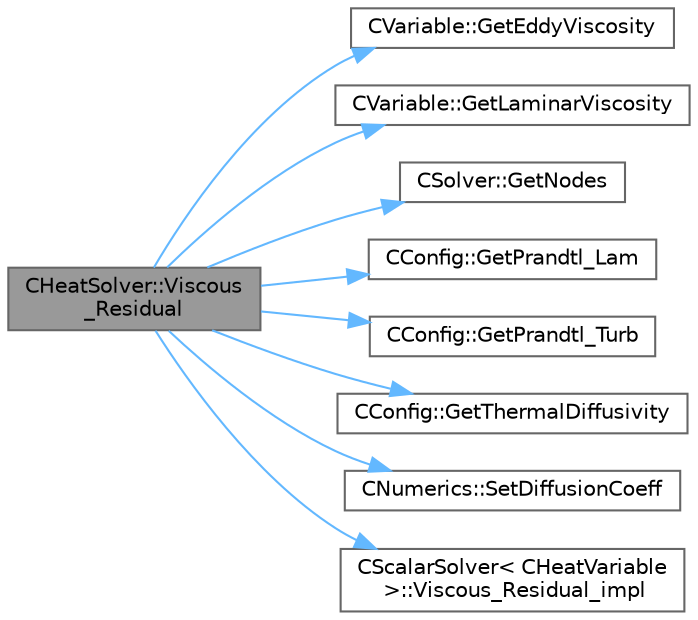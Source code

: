 digraph "CHeatSolver::Viscous_Residual"
{
 // LATEX_PDF_SIZE
  bgcolor="transparent";
  edge [fontname=Helvetica,fontsize=10,labelfontname=Helvetica,labelfontsize=10];
  node [fontname=Helvetica,fontsize=10,shape=box,height=0.2,width=0.4];
  rankdir="LR";
  Node1 [id="Node000001",label="CHeatSolver::Viscous\l_Residual",height=0.2,width=0.4,color="gray40", fillcolor="grey60", style="filled", fontcolor="black",tooltip="Compute the viscous flux for the scalar equation at a particular edge."];
  Node1 -> Node2 [id="edge1_Node000001_Node000002",color="steelblue1",style="solid",tooltip=" "];
  Node2 [id="Node000002",label="CVariable::GetEddyViscosity",height=0.2,width=0.4,color="grey40", fillcolor="white", style="filled",URL="$classCVariable.html#adae2e4228e113624b7ab1f9ab1a493c6",tooltip="A virtual member."];
  Node1 -> Node3 [id="edge2_Node000001_Node000003",color="steelblue1",style="solid",tooltip=" "];
  Node3 [id="Node000003",label="CVariable::GetLaminarViscosity",height=0.2,width=0.4,color="grey40", fillcolor="white", style="filled",URL="$classCVariable.html#a0acbe55ca86de2c0205ae921193e9e95",tooltip="A virtual member."];
  Node1 -> Node4 [id="edge3_Node000001_Node000004",color="steelblue1",style="solid",tooltip=" "];
  Node4 [id="Node000004",label="CSolver::GetNodes",height=0.2,width=0.4,color="grey40", fillcolor="white", style="filled",URL="$classCSolver.html#adb28ae3845a6b61cf764a8e9fe4b794e",tooltip="Allow outside access to the nodes of the solver, containing conservatives, primitives,..."];
  Node1 -> Node5 [id="edge4_Node000001_Node000005",color="steelblue1",style="solid",tooltip=" "];
  Node5 [id="Node000005",label="CConfig::GetPrandtl_Lam",height=0.2,width=0.4,color="grey40", fillcolor="white", style="filled",URL="$classCConfig.html#a502035c2b049606186e11e01b7df626a",tooltip="Get the value of the laminar Prandtl number."];
  Node1 -> Node6 [id="edge5_Node000001_Node000006",color="steelblue1",style="solid",tooltip=" "];
  Node6 [id="Node000006",label="CConfig::GetPrandtl_Turb",height=0.2,width=0.4,color="grey40", fillcolor="white", style="filled",URL="$classCConfig.html#a4b89ad15fa82f93ca8ccfe945e2c14a7",tooltip="Get the value of the turbulent Prandtl number."];
  Node1 -> Node7 [id="edge6_Node000001_Node000007",color="steelblue1",style="solid",tooltip=" "];
  Node7 [id="Node000007",label="CConfig::GetThermalDiffusivity",height=0.2,width=0.4,color="grey40", fillcolor="white", style="filled",URL="$classCConfig.html#a5f2a8d5a5bd497c507d2799926161259",tooltip="Get the value of the thermal diffusivity for solids."];
  Node1 -> Node8 [id="edge7_Node000001_Node000008",color="steelblue1",style="solid",tooltip=" "];
  Node8 [id="Node000008",label="CNumerics::SetDiffusionCoeff",height=0.2,width=0.4,color="grey40", fillcolor="white", style="filled",URL="$classCNumerics.html#af6b1e11963e6a4b8ec03459f8bcccf6a",tooltip="Set the diffusion coefficient."];
  Node1 -> Node9 [id="edge8_Node000001_Node000009",color="steelblue1",style="solid",tooltip=" "];
  Node9 [id="Node000009",label="CScalarSolver\< CHeatVariable\l \>::Viscous_Residual_impl",height=0.2,width=0.4,color="grey40", fillcolor="white", style="filled",URL="$classCScalarSolver.html#a475526431776d89e1749cb7792e7e89c",tooltip="Compute the viscous flux for the scalar equation at a particular edge."];
}
